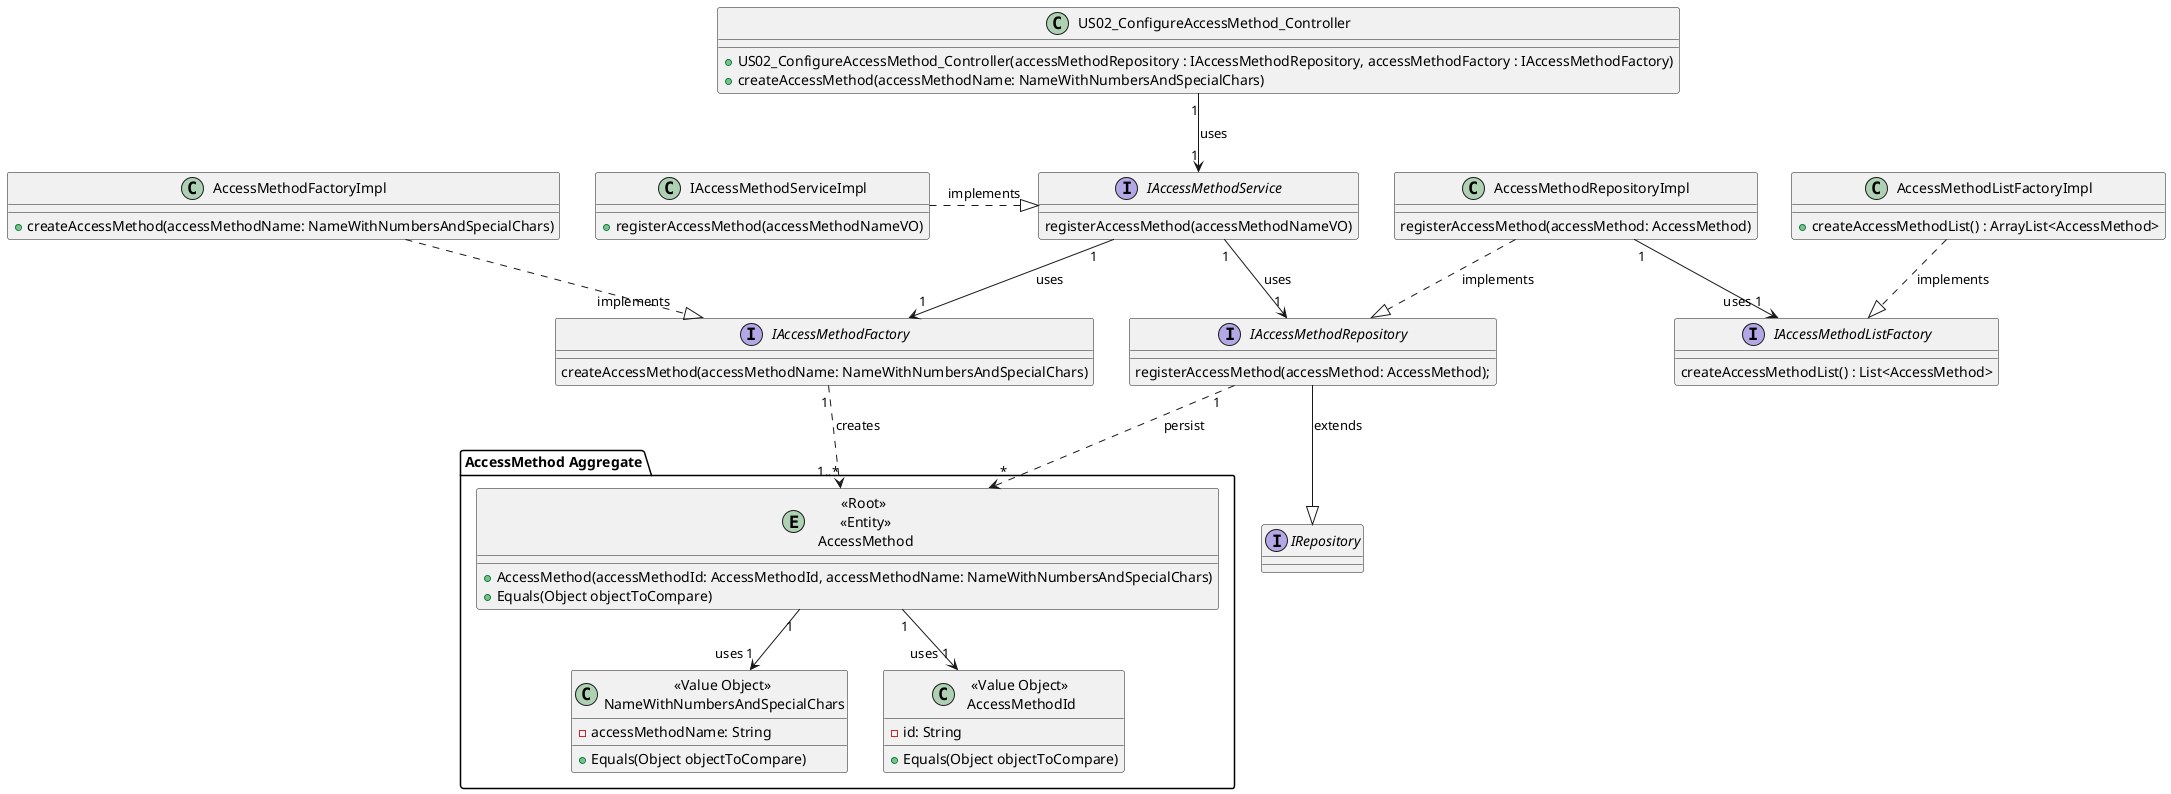 @startuml

package "AccessMethod Aggregate" {
    entity "<<Root>>\n <<Entity>>\n AccessMethod" as AME{
    + AccessMethod(accessMethodId: AccessMethodId, accessMethodName: NameWithNumbersAndSpecialChars)
    + Equals(Object objectToCompare)
    }
    class "<<Value Object>>\n NameWithNumbersAndSpecialChars" as VOName{
        - accessMethodName: String
        + Equals(Object objectToCompare)
    }

    class "<<Value Object>>\n AccessMethodId" as VOId{
        - id: String
        + Equals(Object objectToCompare)
    }
}

'uses
AME "1" --> "uses 1" VOName
AME "1" --> "uses 1" VOId


interface IAccessMethodService{
    registerAccessMethod(accessMethodNameVO)
}

class IAccessMethodServiceImpl{
    + registerAccessMethod(accessMethodNameVO)
}

interface IAccessMethodFactory {
    createAccessMethod(accessMethodName: NameWithNumbersAndSpecialChars)
}

class AccessMethodFactoryImpl {
     +createAccessMethod(accessMethodName: NameWithNumbersAndSpecialChars)
}
'implements
AccessMethodFactoryImpl ..|> "implements"  IAccessMethodFactory


Interface IAccessMethodListFactory {
 createAccessMethodList() : List<AccessMethod>
}

class AccessMethodListFactoryImpl {
    +createAccessMethodList() : ArrayList<AccessMethod>
}
'implements
AccessMethodListFactoryImpl ..|> IAccessMethodListFactory : implements


Interface IRepository{
}
Interface IAccessMethodRepository{
    registerAccessMethod(accessMethod: AccessMethod);
}

'extends
IAccessMethodRepository --|> IRepository : extends

class AccessMethodRepositoryImpl {
    registerAccessMethod(accessMethod: AccessMethod)
}

'implements
AccessMethodRepositoryImpl ..|>  IAccessMethodRepository : implements

'uses
AccessMethodRepositoryImpl "1" --> "uses 1" IAccessMethodListFactory

class US02_ConfigureAccessMethod_Controller {
    +US02_ConfigureAccessMethod_Controller(accessMethodRepository : IAccessMethodRepository, accessMethodFactory : IAccessMethodFactory)
    +createAccessMethod(accessMethodName: NameWithNumbersAndSpecialChars)
}

IAccessMethodFactory "1" ..> "1..*" AME : creates
IAccessMethodRepository "1"..> "*" AME: persist
US02_ConfigureAccessMethod_Controller "1"-down->"1" IAccessMethodService: uses
IAccessMethodService "1"--> "1" IAccessMethodRepository : uses
IAccessMethodService "1"--> "1" IAccessMethodFactory : uses
IAccessMethodServiceImpl -right..|> IAccessMethodService: implements
@enduml